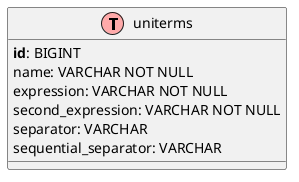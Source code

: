 @startuml
!define table(x) class x << (T,#FFAAAA) >>
!define primary_key(x) <b>x</b>

table(uniterms) {
  primary_key(id): BIGINT
  name: VARCHAR NOT NULL
  expression: VARCHAR NOT NULL
  second_expression: VARCHAR NOT NULL
  separator: VARCHAR
  sequential_separator: VARCHAR
}

@enduml